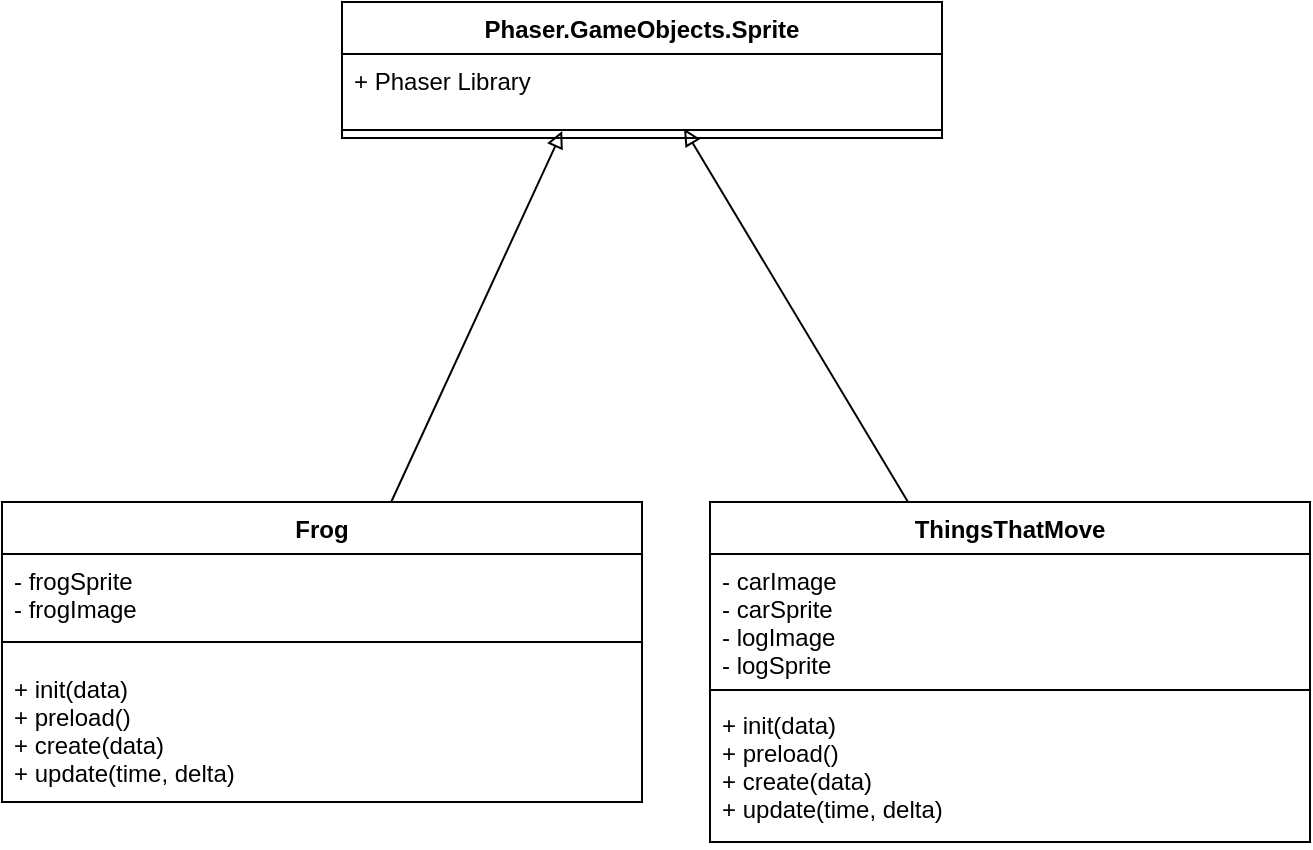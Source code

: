 <mxfile>
    <diagram id="irfGoFrt6qPzT4vCF332" name="Page-1">
        <mxGraphModel dx="994" dy="701" grid="1" gridSize="10" guides="1" tooltips="1" connect="1" arrows="1" fold="1" page="1" pageScale="1" pageWidth="827" pageHeight="1169" math="0" shadow="0">
            <root>
                <mxCell id="0"/>
                <mxCell id="1" parent="0"/>
                <mxCell id="2" value="Phaser.GameObjects.Sprite" style="swimlane;fontStyle=1;align=center;verticalAlign=top;childLayout=stackLayout;horizontal=1;startSize=26;horizontalStack=0;resizeParent=1;resizeParentMax=0;resizeLast=0;collapsible=1;marginBottom=0;" parent="1" vertex="1">
                    <mxGeometry x="230" y="200" width="300" height="68" as="geometry"/>
                </mxCell>
                <mxCell id="3" value="+ Phaser Library" style="text;strokeColor=none;fillColor=none;align=left;verticalAlign=top;spacingLeft=4;spacingRight=4;overflow=hidden;rotatable=0;points=[[0,0.5],[1,0.5]];portConstraint=eastwest;" parent="2" vertex="1">
                    <mxGeometry y="26" width="300" height="34" as="geometry"/>
                </mxCell>
                <mxCell id="4" value="" style="line;strokeWidth=1;fillColor=none;align=left;verticalAlign=middle;spacingTop=-1;spacingLeft=3;spacingRight=3;rotatable=0;labelPosition=right;points=[];portConstraint=eastwest;" parent="2" vertex="1">
                    <mxGeometry y="60" width="300" height="8" as="geometry"/>
                </mxCell>
                <mxCell id="6" style="edgeStyle=none;html=1;entryX=0.367;entryY=0.569;entryDx=0;entryDy=0;entryPerimeter=0;endArrow=block;endFill=0;" parent="1" source="7" target="4" edge="1">
                    <mxGeometry relative="1" as="geometry">
                        <mxPoint x="320.9" y="319.012" as="targetPoint"/>
                    </mxGeometry>
                </mxCell>
                <mxCell id="7" value="Frog" style="swimlane;fontStyle=1;align=center;verticalAlign=top;childLayout=stackLayout;horizontal=1;startSize=26;horizontalStack=0;resizeParent=1;resizeParentMax=0;resizeLast=0;collapsible=1;marginBottom=0;" parent="1" vertex="1">
                    <mxGeometry x="60" y="450" width="320" height="150" as="geometry"/>
                </mxCell>
                <mxCell id="8" value="- frogSprite&#10;- frogImage" style="text;strokeColor=none;fillColor=none;align=left;verticalAlign=top;spacingLeft=4;spacingRight=4;overflow=hidden;rotatable=0;points=[[0,0.5],[1,0.5]];portConstraint=eastwest;" parent="7" vertex="1">
                    <mxGeometry y="26" width="320" height="34" as="geometry"/>
                </mxCell>
                <mxCell id="9" value="" style="line;strokeWidth=1;fillColor=none;align=left;verticalAlign=middle;spacingTop=-1;spacingLeft=3;spacingRight=3;rotatable=0;labelPosition=right;points=[];portConstraint=eastwest;" parent="7" vertex="1">
                    <mxGeometry y="60" width="320" height="20" as="geometry"/>
                </mxCell>
                <mxCell id="10" value="+ init(data)&#10;+ preload()&#10;+ create(data)&#10;+ update(time, delta)" style="text;strokeColor=none;fillColor=none;align=left;verticalAlign=top;spacingLeft=4;spacingRight=4;overflow=hidden;rotatable=0;points=[[0,0.5],[1,0.5]];portConstraint=eastwest;" parent="7" vertex="1">
                    <mxGeometry y="80" width="320" height="70" as="geometry"/>
                </mxCell>
                <mxCell id="11" style="edgeStyle=none;html=1;endArrow=block;endFill=0;entryX=0.57;entryY=0.417;entryDx=0;entryDy=0;entryPerimeter=0;" parent="1" source="12" target="4" edge="1">
                    <mxGeometry relative="1" as="geometry">
                        <mxPoint x="400" y="270" as="targetPoint"/>
                    </mxGeometry>
                </mxCell>
                <mxCell id="12" value="ThingsThatMove" style="swimlane;fontStyle=1;align=center;verticalAlign=top;childLayout=stackLayout;horizontal=1;startSize=26;horizontalStack=0;resizeParent=1;resizeParentMax=0;resizeLast=0;collapsible=1;marginBottom=0;" parent="1" vertex="1">
                    <mxGeometry x="414" y="450" width="300" height="170" as="geometry"/>
                </mxCell>
                <mxCell id="13" value="- carImage&#10;- carSprite&#10;- logImage&#10;- logSprite" style="text;strokeColor=none;fillColor=none;align=left;verticalAlign=top;spacingLeft=4;spacingRight=4;overflow=hidden;rotatable=0;points=[[0,0.5],[1,0.5]];portConstraint=eastwest;" parent="12" vertex="1">
                    <mxGeometry y="26" width="300" height="64" as="geometry"/>
                </mxCell>
                <mxCell id="14" value="" style="line;strokeWidth=1;fillColor=none;align=left;verticalAlign=middle;spacingTop=-1;spacingLeft=3;spacingRight=3;rotatable=0;labelPosition=right;points=[];portConstraint=eastwest;" parent="12" vertex="1">
                    <mxGeometry y="90" width="300" height="8" as="geometry"/>
                </mxCell>
                <mxCell id="15" value="+ init(data)&#10;+ preload()&#10;+ create(data)&#10;+ update(time, delta)" style="text;strokeColor=none;fillColor=none;align=left;verticalAlign=top;spacingLeft=4;spacingRight=4;overflow=hidden;rotatable=0;points=[[0,0.5],[1,0.5]];portConstraint=eastwest;" parent="12" vertex="1">
                    <mxGeometry y="98" width="300" height="72" as="geometry"/>
                </mxCell>
            </root>
        </mxGraphModel>
    </diagram>
</mxfile>